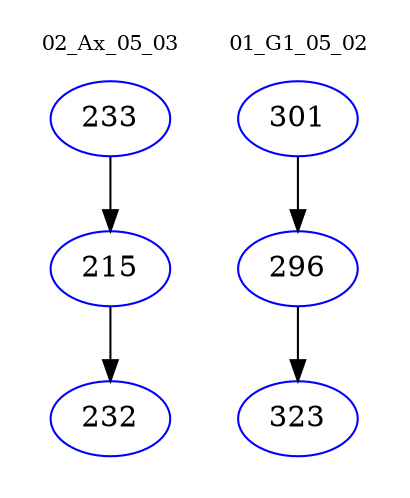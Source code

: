 digraph{
subgraph cluster_0 {
color = white
label = "02_Ax_05_03";
fontsize=10;
T0_233 [label="233", color="blue"]
T0_233 -> T0_215 [color="black"]
T0_215 [label="215", color="blue"]
T0_215 -> T0_232 [color="black"]
T0_232 [label="232", color="blue"]
}
subgraph cluster_1 {
color = white
label = "01_G1_05_02";
fontsize=10;
T1_301 [label="301", color="blue"]
T1_301 -> T1_296 [color="black"]
T1_296 [label="296", color="blue"]
T1_296 -> T1_323 [color="black"]
T1_323 [label="323", color="blue"]
}
}
